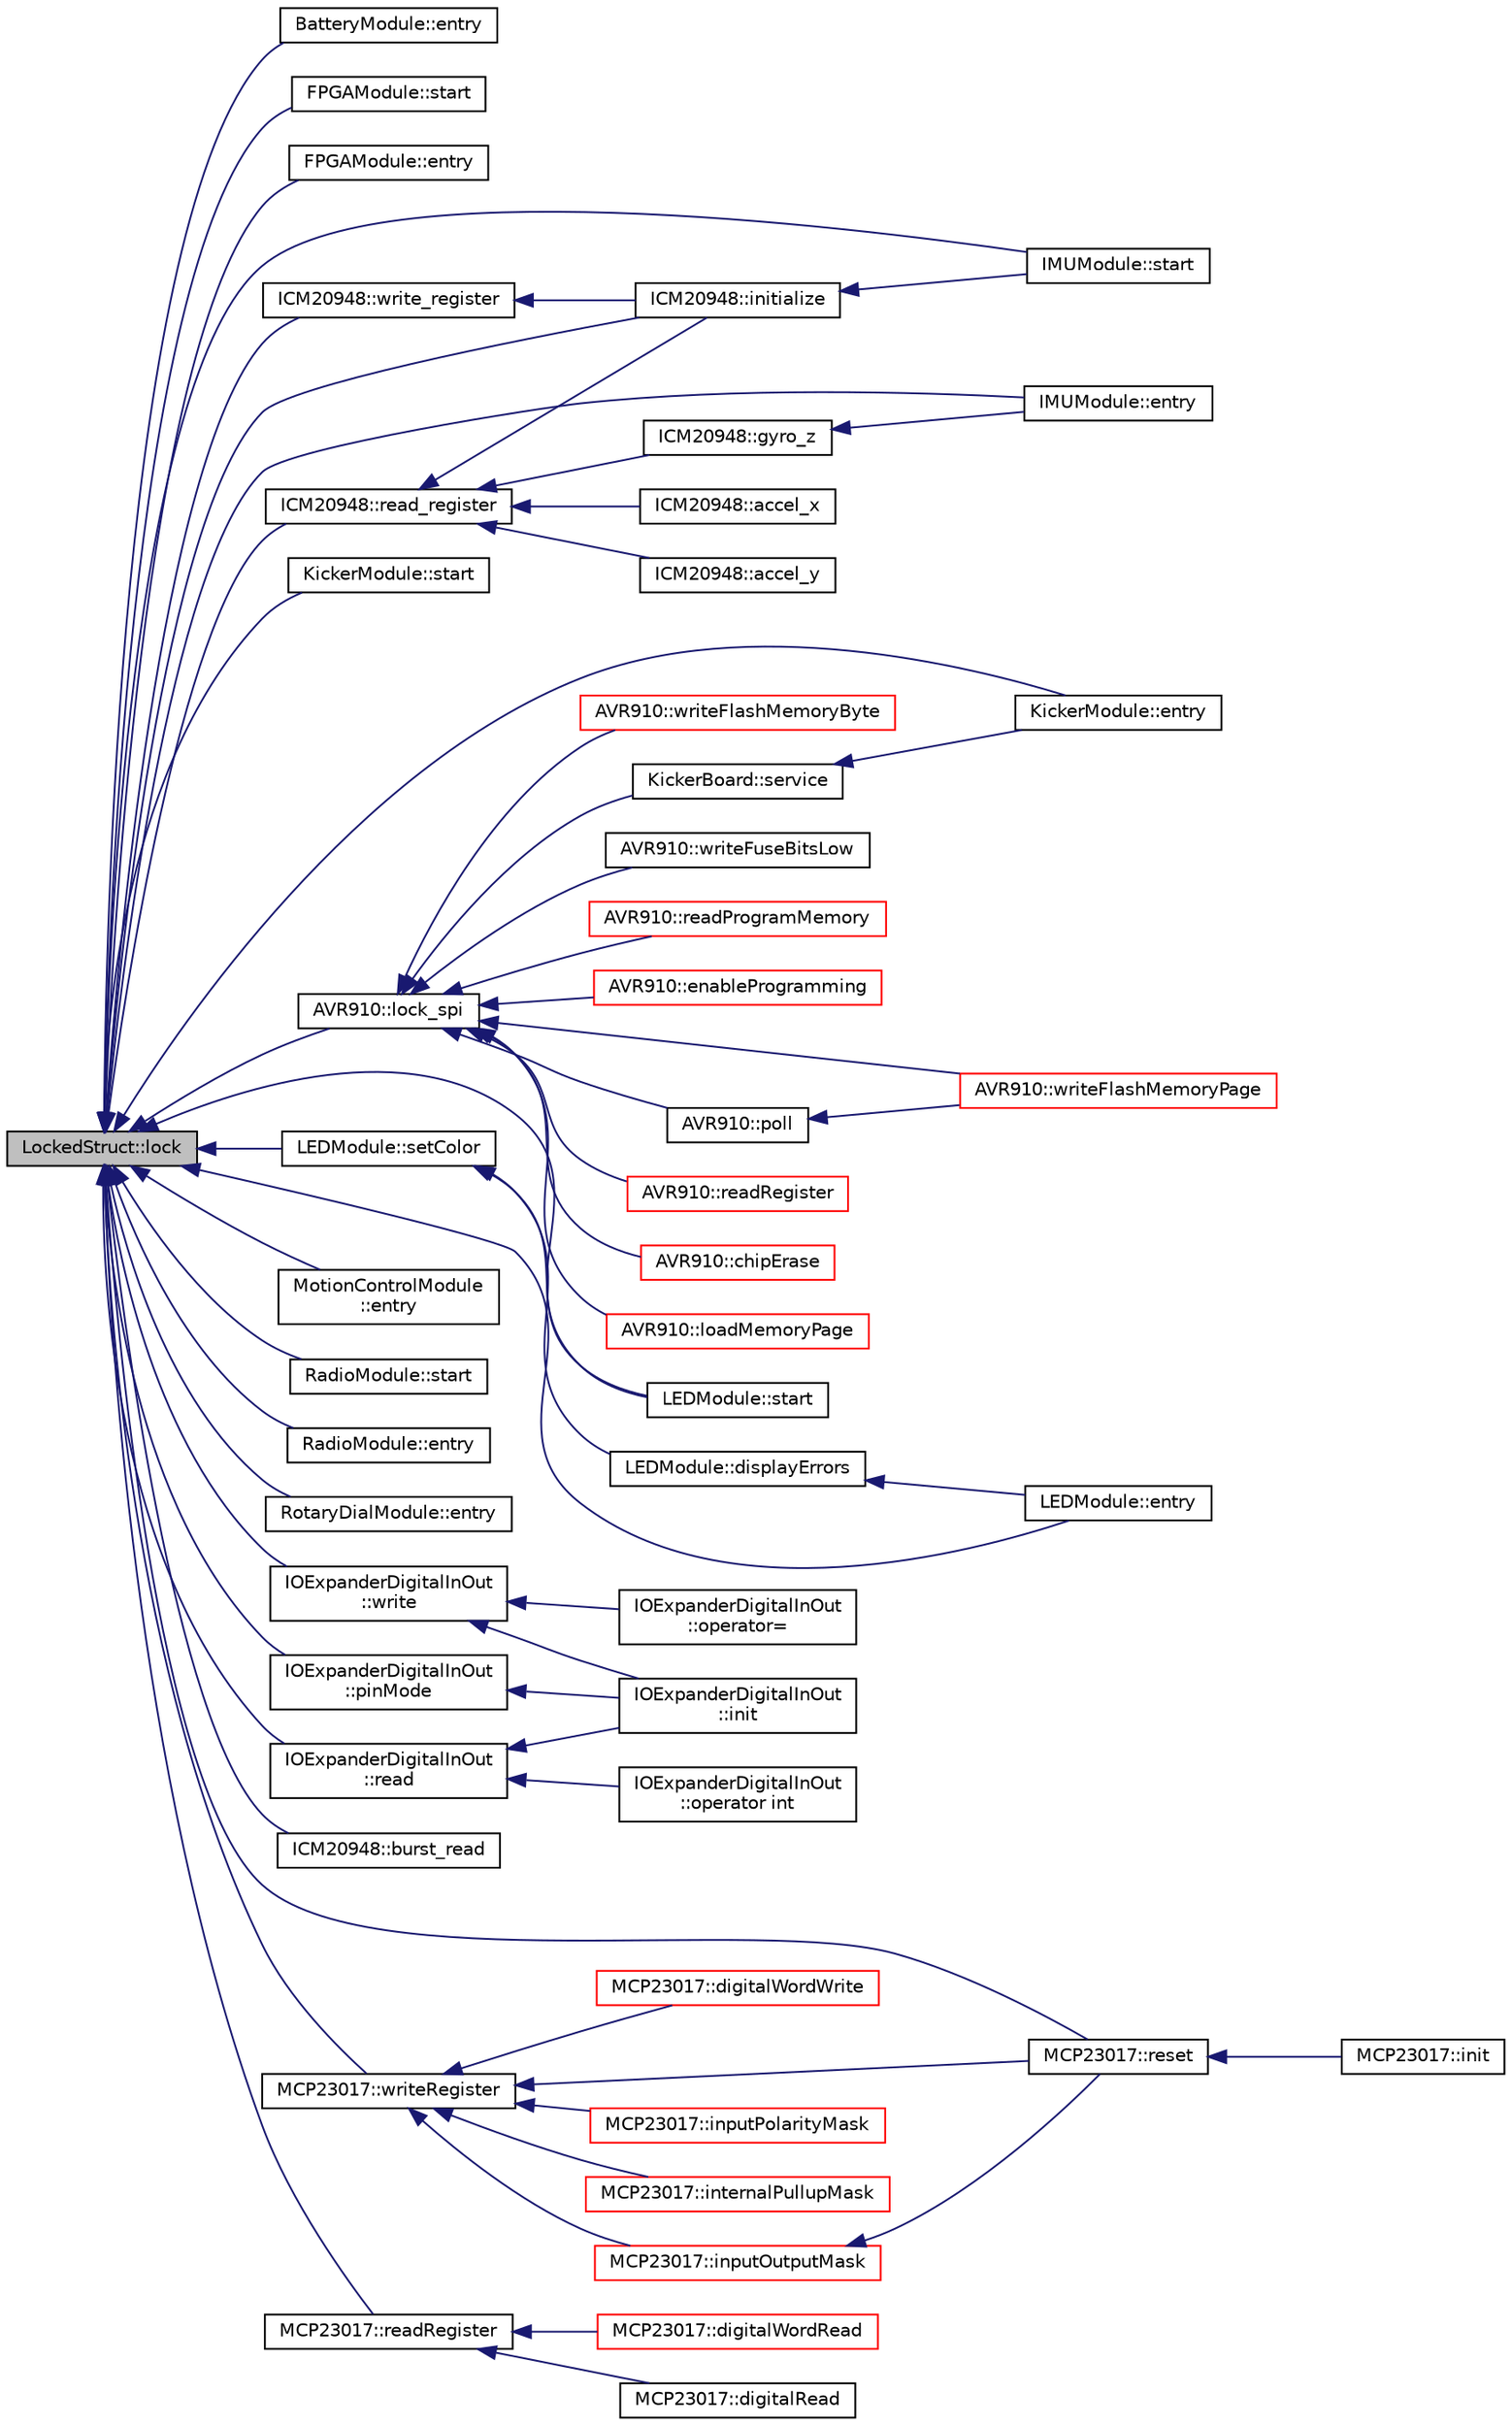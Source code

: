 digraph "LockedStruct::lock"
{
  edge [fontname="Helvetica",fontsize="10",labelfontname="Helvetica",labelfontsize="10"];
  node [fontname="Helvetica",fontsize="10",shape=record];
  rankdir="LR";
  Node12 [label="LockedStruct::lock",height=0.2,width=0.4,color="black", fillcolor="grey75", style="filled", fontcolor="black"];
  Node12 -> Node13 [dir="back",color="midnightblue",fontsize="10",style="solid",fontname="Helvetica"];
  Node13 [label="BatteryModule::entry",height=0.2,width=0.4,color="black", fillcolor="white", style="filled",URL="$class_battery_module.html#aaa99ed7940bf9991a513b919cb57a51b",tooltip="Code to run when called by RTOS once per system tick (kperiod) "];
  Node12 -> Node14 [dir="back",color="midnightblue",fontsize="10",style="solid",fontname="Helvetica"];
  Node14 [label="FPGAModule::start",height=0.2,width=0.4,color="black", fillcolor="white", style="filled",URL="$class_f_p_g_a_module.html#a953b43ed6293a15726706de59570f000",tooltip="Code which initializes module. "];
  Node12 -> Node15 [dir="back",color="midnightblue",fontsize="10",style="solid",fontname="Helvetica"];
  Node15 [label="FPGAModule::entry",height=0.2,width=0.4,color="black", fillcolor="white", style="filled",URL="$class_f_p_g_a_module.html#a56a74cfbd0183b1c17f21579427b4155",tooltip="Code to run when called by RTOS once per system tick (kperiod) "];
  Node12 -> Node16 [dir="back",color="midnightblue",fontsize="10",style="solid",fontname="Helvetica"];
  Node16 [label="IMUModule::start",height=0.2,width=0.4,color="black", fillcolor="white", style="filled",URL="$class_i_m_u_module.html#aba29f7665d8ec8f0eefe802f1c2b741c",tooltip="Code which initializes module. "];
  Node12 -> Node17 [dir="back",color="midnightblue",fontsize="10",style="solid",fontname="Helvetica"];
  Node17 [label="IMUModule::entry",height=0.2,width=0.4,color="black", fillcolor="white", style="filled",URL="$class_i_m_u_module.html#a784f495174be8c60b2d1e5a99bf508c9",tooltip="Code to run when called by RTOS once per system tick (kperiod) "];
  Node12 -> Node18 [dir="back",color="midnightblue",fontsize="10",style="solid",fontname="Helvetica"];
  Node18 [label="KickerModule::start",height=0.2,width=0.4,color="black", fillcolor="white", style="filled",URL="$class_kicker_module.html#a5901fc136f50ca6de9b7110c03f01a10",tooltip="Code which initializes module. "];
  Node12 -> Node19 [dir="back",color="midnightblue",fontsize="10",style="solid",fontname="Helvetica"];
  Node19 [label="KickerModule::entry",height=0.2,width=0.4,color="black", fillcolor="white", style="filled",URL="$class_kicker_module.html#a6fcd2828adf2f4c00d113f4b316e22eb",tooltip="Code to run when called by RTOS once per system tick (kperiod) "];
  Node12 -> Node20 [dir="back",color="midnightblue",fontsize="10",style="solid",fontname="Helvetica"];
  Node20 [label="LEDModule::start",height=0.2,width=0.4,color="black", fillcolor="white", style="filled",URL="$class_l_e_d_module.html#aac9491cb79f42b71e117838766930357",tooltip="Code which initializes module. "];
  Node12 -> Node21 [dir="back",color="midnightblue",fontsize="10",style="solid",fontname="Helvetica"];
  Node21 [label="LEDModule::entry",height=0.2,width=0.4,color="black", fillcolor="white", style="filled",URL="$class_l_e_d_module.html#a8413c6960dc269a7771da47c1ad5bc6d",tooltip="Code to run when called by RTOS once per system tick (kperiod) "];
  Node12 -> Node22 [dir="back",color="midnightblue",fontsize="10",style="solid",fontname="Helvetica"];
  Node22 [label="LEDModule::setColor",height=0.2,width=0.4,color="black", fillcolor="white", style="filled",URL="$class_l_e_d_module.html#aa6cf1a1b6a6233e4bb5395a466bbc2d7",tooltip="Sets the color of the three dot stars. "];
  Node22 -> Node20 [dir="back",color="midnightblue",fontsize="10",style="solid",fontname="Helvetica"];
  Node22 -> Node23 [dir="back",color="midnightblue",fontsize="10",style="solid",fontname="Helvetica"];
  Node23 [label="LEDModule::displayErrors",height=0.2,width=0.4,color="black", fillcolor="white", style="filled",URL="$class_l_e_d_module.html#ae0c06c926b1b4fec093733a0232896cd",tooltip="Cycle through error color codes to display. "];
  Node23 -> Node21 [dir="back",color="midnightblue",fontsize="10",style="solid",fontname="Helvetica"];
  Node12 -> Node24 [dir="back",color="midnightblue",fontsize="10",style="solid",fontname="Helvetica"];
  Node24 [label="MotionControlModule\l::entry",height=0.2,width=0.4,color="black", fillcolor="white", style="filled",URL="$class_motion_control_module.html#ae9ce65e3c14d0effbac1c1a3b93fb5b1",tooltip="Code to run when called by RTOS once per system tick (kperiod) "];
  Node12 -> Node25 [dir="back",color="midnightblue",fontsize="10",style="solid",fontname="Helvetica"];
  Node25 [label="RadioModule::start",height=0.2,width=0.4,color="black", fillcolor="white", style="filled",URL="$class_radio_module.html#a3627426419c1b7b0bd6cd04baeab2a0c",tooltip="Code which initializes module. "];
  Node12 -> Node26 [dir="back",color="midnightblue",fontsize="10",style="solid",fontname="Helvetica"];
  Node26 [label="RadioModule::entry",height=0.2,width=0.4,color="black", fillcolor="white", style="filled",URL="$class_radio_module.html#ae95ea2b3961a71fcf854c59148c8b74d",tooltip="Code to run when called by RTOS once per system tick (kperiod) "];
  Node12 -> Node27 [dir="back",color="midnightblue",fontsize="10",style="solid",fontname="Helvetica"];
  Node27 [label="RotaryDialModule::entry",height=0.2,width=0.4,color="black", fillcolor="white", style="filled",URL="$class_rotary_dial_module.html#a081e53040ea910eea062316aabe7e9b5",tooltip="Code to run when called by RTOS once per system tick (kperiod) "];
  Node12 -> Node28 [dir="back",color="midnightblue",fontsize="10",style="solid",fontname="Helvetica"];
  Node28 [label="AVR910::lock_spi",height=0.2,width=0.4,color="black", fillcolor="white", style="filled",URL="$class_a_v_r910.html#a4b33111389ef72e6e05e2951505e1821"];
  Node28 -> Node29 [dir="back",color="midnightblue",fontsize="10",style="solid",fontname="Helvetica"];
  Node29 [label="AVR910::enableProgramming",height=0.2,width=0.4,color="red", fillcolor="white", style="filled",URL="$class_a_v_r910.html#a32ada57871310471f4dcce84141f7f28",tooltip="Issue an enable programming command to the AVR microcontroller. "];
  Node28 -> Node32 [dir="back",color="midnightblue",fontsize="10",style="solid",fontname="Helvetica"];
  Node32 [label="AVR910::poll",height=0.2,width=0.4,color="black", fillcolor="white", style="filled",URL="$class_a_v_r910.html#ac0fb0a591e044d917d00d3f1e6635072",tooltip="Poll the device until it has finished its current operation. "];
  Node32 -> Node33 [dir="back",color="midnightblue",fontsize="10",style="solid",fontname="Helvetica"];
  Node33 [label="AVR910::writeFlashMemoryPage",height=0.2,width=0.4,color="red", fillcolor="white", style="filled",URL="$class_a_v_r910.html#adf1394523f7ceb15279bcec480d79e04",tooltip="Write the memory page buffer to flash memory. "];
  Node28 -> Node36 [dir="back",color="midnightblue",fontsize="10",style="solid",fontname="Helvetica"];
  Node36 [label="AVR910::readRegister",height=0.2,width=0.4,color="red", fillcolor="white", style="filled",URL="$class_a_v_r910.html#a4e99d5a29dc0e48069cebd1f26c83800"];
  Node28 -> Node40 [dir="back",color="midnightblue",fontsize="10",style="solid",fontname="Helvetica"];
  Node40 [label="AVR910::chipErase",height=0.2,width=0.4,color="red", fillcolor="white", style="filled",URL="$class_a_v_r910.html#a97502aa5764608dcd9c9b3f22629026c",tooltip="Issue a chip erase command to the AVR microcontroller. "];
  Node28 -> Node41 [dir="back",color="midnightblue",fontsize="10",style="solid",fontname="Helvetica"];
  Node41 [label="AVR910::loadMemoryPage",height=0.2,width=0.4,color="red", fillcolor="white", style="filled",URL="$class_a_v_r910.html#a1e5ff38fc05efa757b90a9d1e3a8e53d",tooltip="Load a byte into the memory page buffer. "];
  Node28 -> Node42 [dir="back",color="midnightblue",fontsize="10",style="solid",fontname="Helvetica"];
  Node42 [label="AVR910::writeFlashMemoryByte",height=0.2,width=0.4,color="red", fillcolor="white", style="filled",URL="$class_a_v_r910.html#a4d3b3f3268bcd7af9dcac28d65aa4f07",tooltip="Write a byte into the flash memory. "];
  Node28 -> Node43 [dir="back",color="midnightblue",fontsize="10",style="solid",fontname="Helvetica"];
  Node43 [label="AVR910::writeFuseBitsLow",height=0.2,width=0.4,color="black", fillcolor="white", style="filled",URL="$class_a_v_r910.html#a39178fcc7d45cd3f0835525f5270f7fd"];
  Node28 -> Node33 [dir="back",color="midnightblue",fontsize="10",style="solid",fontname="Helvetica"];
  Node28 -> Node44 [dir="back",color="midnightblue",fontsize="10",style="solid",fontname="Helvetica"];
  Node44 [label="AVR910::readProgramMemory",height=0.2,width=0.4,color="red", fillcolor="white", style="filled",URL="$class_a_v_r910.html#a3ba4ac1ede5e82813de6dbf3d1691b6f",tooltip="Read a byte from program memory. "];
  Node28 -> Node46 [dir="back",color="midnightblue",fontsize="10",style="solid",fontname="Helvetica"];
  Node46 [label="KickerBoard::service",height=0.2,width=0.4,color="black", fillcolor="white", style="filled",URL="$class_kicker_board.html#aaa3a613b73e4be7eb4812bb8c11bc6ce",tooltip="Must be called once an interation (~25hz) to communicate and update the kicker. "];
  Node46 -> Node19 [dir="back",color="midnightblue",fontsize="10",style="solid",fontname="Helvetica"];
  Node12 -> Node47 [dir="back",color="midnightblue",fontsize="10",style="solid",fontname="Helvetica"];
  Node47 [label="IOExpanderDigitalInOut\l::pinMode",height=0.2,width=0.4,color="black", fillcolor="white", style="filled",URL="$class_i_o_expander_digital_in_out.html#ac36968692d1b2c6584aa53af6b75f03f"];
  Node47 -> Node48 [dir="back",color="midnightblue",fontsize="10",style="solid",fontname="Helvetica"];
  Node48 [label="IOExpanderDigitalInOut\l::init",height=0.2,width=0.4,color="black", fillcolor="white", style="filled",URL="$class_i_o_expander_digital_in_out.html#a2b7fd6147f7abc8eea43afbcbb80e1b6"];
  Node12 -> Node49 [dir="back",color="midnightblue",fontsize="10",style="solid",fontname="Helvetica"];
  Node49 [label="IOExpanderDigitalInOut\l::write",height=0.2,width=0.4,color="black", fillcolor="white", style="filled",URL="$class_i_o_expander_digital_in_out.html#aa7f37890760ec610beebfdf6a7cd17a0",tooltip="Pulls pin low if val = 0 and pulls pin high if val >= 1. "];
  Node49 -> Node48 [dir="back",color="midnightblue",fontsize="10",style="solid",fontname="Helvetica"];
  Node49 -> Node50 [dir="back",color="midnightblue",fontsize="10",style="solid",fontname="Helvetica"];
  Node50 [label="IOExpanderDigitalInOut\l::operator=",height=0.2,width=0.4,color="black", fillcolor="white", style="filled",URL="$class_i_o_expander_digital_in_out.html#adff6364f15113e8bd1b153c2a9d62888",tooltip="Allows the equals operator to write to a pin. "];
  Node12 -> Node51 [dir="back",color="midnightblue",fontsize="10",style="solid",fontname="Helvetica"];
  Node51 [label="IOExpanderDigitalInOut\l::read",height=0.2,width=0.4,color="black", fillcolor="white", style="filled",URL="$class_i_o_expander_digital_in_out.html#aadb911534925464a879aa7532185d26a",tooltip="Returns 0 if pin is low, 1 if pin is high. "];
  Node51 -> Node48 [dir="back",color="midnightblue",fontsize="10",style="solid",fontname="Helvetica"];
  Node51 -> Node52 [dir="back",color="midnightblue",fontsize="10",style="solid",fontname="Helvetica"];
  Node52 [label="IOExpanderDigitalInOut\l::operator int",height=0.2,width=0.4,color="black", fillcolor="white", style="filled",URL="$class_i_o_expander_digital_in_out.html#afb472b73e9a9bd7512a87c309fbdc893",tooltip="Allows the pin to return its value like a simple integer variable. "];
  Node12 -> Node53 [dir="back",color="midnightblue",fontsize="10",style="solid",fontname="Helvetica"];
  Node53 [label="ICM20948::initialize",height=0.2,width=0.4,color="black", fillcolor="white", style="filled",URL="$class_i_c_m20948.html#a874be85ce182b369b030c88bb85871b5"];
  Node53 -> Node16 [dir="back",color="midnightblue",fontsize="10",style="solid",fontname="Helvetica"];
  Node12 -> Node54 [dir="back",color="midnightblue",fontsize="10",style="solid",fontname="Helvetica"];
  Node54 [label="ICM20948::write_register",height=0.2,width=0.4,color="black", fillcolor="white", style="filled",URL="$class_i_c_m20948.html#a85207eba3f7e4ecc7f4c6e2e4cf812b0"];
  Node54 -> Node53 [dir="back",color="midnightblue",fontsize="10",style="solid",fontname="Helvetica"];
  Node12 -> Node55 [dir="back",color="midnightblue",fontsize="10",style="solid",fontname="Helvetica"];
  Node55 [label="ICM20948::read_register",height=0.2,width=0.4,color="black", fillcolor="white", style="filled",URL="$class_i_c_m20948.html#af90dbbef53872f46ae5759947bc8b652"];
  Node55 -> Node53 [dir="back",color="midnightblue",fontsize="10",style="solid",fontname="Helvetica"];
  Node55 -> Node56 [dir="back",color="midnightblue",fontsize="10",style="solid",fontname="Helvetica"];
  Node56 [label="ICM20948::gyro_z",height=0.2,width=0.4,color="black", fillcolor="white", style="filled",URL="$class_i_c_m20948.html#a2f9286dc3e184cd5cc7e2b0161f776fd"];
  Node56 -> Node17 [dir="back",color="midnightblue",fontsize="10",style="solid",fontname="Helvetica"];
  Node55 -> Node57 [dir="back",color="midnightblue",fontsize="10",style="solid",fontname="Helvetica"];
  Node57 [label="ICM20948::accel_x",height=0.2,width=0.4,color="black", fillcolor="white", style="filled",URL="$class_i_c_m20948.html#a902d8262a3c35f62a3502f1939b77085"];
  Node55 -> Node58 [dir="back",color="midnightblue",fontsize="10",style="solid",fontname="Helvetica"];
  Node58 [label="ICM20948::accel_y",height=0.2,width=0.4,color="black", fillcolor="white", style="filled",URL="$class_i_c_m20948.html#a1536b8a4ad6bcb7f84fe9fe013bccf5c"];
  Node12 -> Node59 [dir="back",color="midnightblue",fontsize="10",style="solid",fontname="Helvetica"];
  Node59 [label="ICM20948::burst_read",height=0.2,width=0.4,color="black", fillcolor="white", style="filled",URL="$class_i_c_m20948.html#ac8c5da0bf5f0dd69d2b08e89705e536f"];
  Node12 -> Node60 [dir="back",color="midnightblue",fontsize="10",style="solid",fontname="Helvetica"];
  Node60 [label="MCP23017::reset",height=0.2,width=0.4,color="black", fillcolor="white", style="filled",URL="$class_m_c_p23017.html#a8e108f5da7099d11e6916e0badc133c0",tooltip="Reset MCP23017 device to its power-on state. "];
  Node60 -> Node61 [dir="back",color="midnightblue",fontsize="10",style="solid",fontname="Helvetica"];
  Node61 [label="MCP23017::init",height=0.2,width=0.4,color="black", fillcolor="white", style="filled",URL="$class_m_c_p23017.html#ad4c300620b841f0ab9b3f7e11b88314c",tooltip="Initialize the device. "];
  Node12 -> Node62 [dir="back",color="midnightblue",fontsize="10",style="solid",fontname="Helvetica"];
  Node62 [label="MCP23017::writeRegister",height=0.2,width=0.4,color="black", fillcolor="white", style="filled",URL="$class_m_c_p23017.html#ab7e0f3b57f9eee9988689643f59b67d3"];
  Node62 -> Node60 [dir="back",color="midnightblue",fontsize="10",style="solid",fontname="Helvetica"];
  Node62 -> Node63 [dir="back",color="midnightblue",fontsize="10",style="solid",fontname="Helvetica"];
  Node63 [label="MCP23017::digitalWordWrite",height=0.2,width=0.4,color="red", fillcolor="white", style="filled",URL="$class_m_c_p23017.html#a1422a52e107cc99ec72f9069979e1807"];
  Node62 -> Node67 [dir="back",color="midnightblue",fontsize="10",style="solid",fontname="Helvetica"];
  Node67 [label="MCP23017::inputPolarityMask",height=0.2,width=0.4,color="red", fillcolor="white", style="filled",URL="$class_m_c_p23017.html#a7fa7c9f00e4fad5e767439fd9f7a690f"];
  Node62 -> Node69 [dir="back",color="midnightblue",fontsize="10",style="solid",fontname="Helvetica"];
  Node69 [label="MCP23017::inputOutputMask",height=0.2,width=0.4,color="red", fillcolor="white", style="filled",URL="$class_m_c_p23017.html#a67248b8a39c498bfd3b5f32496d1f78c"];
  Node69 -> Node60 [dir="back",color="midnightblue",fontsize="10",style="solid",fontname="Helvetica"];
  Node62 -> Node71 [dir="back",color="midnightblue",fontsize="10",style="solid",fontname="Helvetica"];
  Node71 [label="MCP23017::internalPullupMask",height=0.2,width=0.4,color="red", fillcolor="white", style="filled",URL="$class_m_c_p23017.html#a167b866cd44e3389b1cc8315d547db95"];
  Node12 -> Node72 [dir="back",color="midnightblue",fontsize="10",style="solid",fontname="Helvetica"];
  Node72 [label="MCP23017::readRegister",height=0.2,width=0.4,color="black", fillcolor="white", style="filled",URL="$class_m_c_p23017.html#a369951f5ce7e9ae6a338bcf9cc9f10f6"];
  Node72 -> Node73 [dir="back",color="midnightblue",fontsize="10",style="solid",fontname="Helvetica"];
  Node73 [label="MCP23017::digitalRead",height=0.2,width=0.4,color="black", fillcolor="white", style="filled",URL="$class_m_c_p23017.html#af329a9def6704f71efa586687155bd26"];
  Node72 -> Node74 [dir="back",color="midnightblue",fontsize="10",style="solid",fontname="Helvetica"];
  Node74 [label="MCP23017::digitalWordRead",height=0.2,width=0.4,color="red", fillcolor="white", style="filled",URL="$class_m_c_p23017.html#abd2401da8537875428522c181ecd9769"];
}
